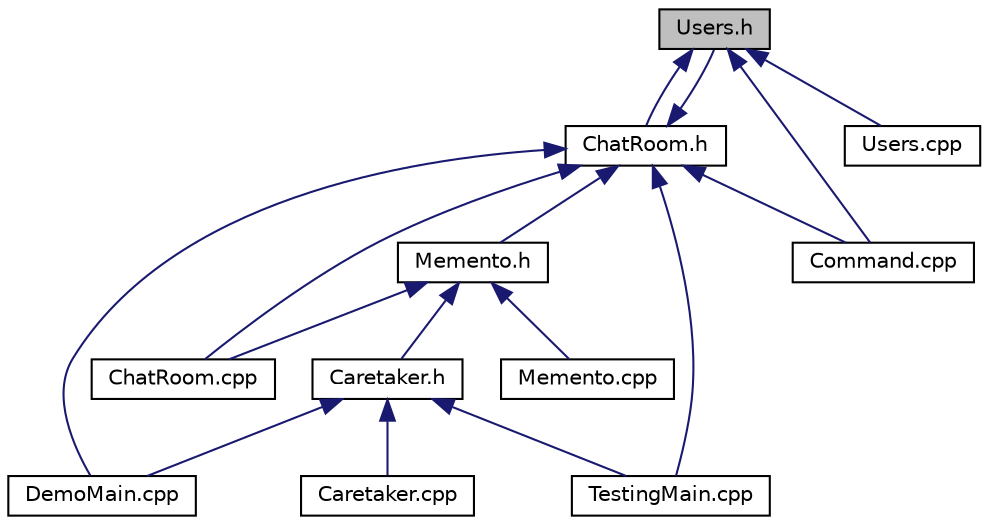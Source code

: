digraph "Users.h"
{
 // LATEX_PDF_SIZE
  edge [fontname="Helvetica",fontsize="10",labelfontname="Helvetica",labelfontsize="10"];
  node [fontname="Helvetica",fontsize="10",shape=record];
  Node1 [label="Users.h",height=0.2,width=0.4,color="black", fillcolor="grey75", style="filled", fontcolor="black",tooltip="User classes implementing different user types for the chat system."];
  Node1 -> Node2 [dir="back",color="midnightblue",fontsize="10",style="solid",fontname="Helvetica"];
  Node2 [label="ChatRoom.h",height=0.2,width=0.4,color="black", fillcolor="white", style="filled",URL="$ChatRoom_8h.html",tooltip="This file contains the declaration of the ChatRoom class and its derived classes CtrlCat and Dogorith..."];
  Node2 -> Node3 [dir="back",color="midnightblue",fontsize="10",style="solid",fontname="Helvetica"];
  Node3 [label="Memento.h",height=0.2,width=0.4,color="black", fillcolor="white", style="filled",URL="$Memento_8h.html",tooltip="Memento pattern implementation for state preservation."];
  Node3 -> Node4 [dir="back",color="midnightblue",fontsize="10",style="solid",fontname="Helvetica"];
  Node4 [label="Caretaker.h",height=0.2,width=0.4,color="black", fillcolor="white", style="filled",URL="$Caretaker_8h.html",tooltip="Definition of the Caretaker class for managing Memento objects."];
  Node4 -> Node5 [dir="back",color="midnightblue",fontsize="10",style="solid",fontname="Helvetica"];
  Node5 [label="Caretaker.cpp",height=0.2,width=0.4,color="black", fillcolor="white", style="filled",URL="$Caretaker_8cpp.html",tooltip=" "];
  Node4 -> Node6 [dir="back",color="midnightblue",fontsize="10",style="solid",fontname="Helvetica"];
  Node6 [label="DemoMain.cpp",height=0.2,width=0.4,color="black", fillcolor="white", style="filled",URL="$DemoMain_8cpp.html",tooltip=" "];
  Node4 -> Node7 [dir="back",color="midnightblue",fontsize="10",style="solid",fontname="Helvetica"];
  Node7 [label="TestingMain.cpp",height=0.2,width=0.4,color="black", fillcolor="white", style="filled",URL="$TestingMain_8cpp.html",tooltip=" "];
  Node3 -> Node8 [dir="back",color="midnightblue",fontsize="10",style="solid",fontname="Helvetica"];
  Node8 [label="ChatRoom.cpp",height=0.2,width=0.4,color="black", fillcolor="white", style="filled",URL="$ChatRoom_8cpp.html",tooltip=" "];
  Node3 -> Node9 [dir="back",color="midnightblue",fontsize="10",style="solid",fontname="Helvetica"];
  Node9 [label="Memento.cpp",height=0.2,width=0.4,color="black", fillcolor="white", style="filled",URL="$Memento_8cpp.html",tooltip=" "];
  Node2 -> Node1 [dir="back",color="midnightblue",fontsize="10",style="solid",fontname="Helvetica"];
  Node2 -> Node8 [dir="back",color="midnightblue",fontsize="10",style="solid",fontname="Helvetica"];
  Node2 -> Node10 [dir="back",color="midnightblue",fontsize="10",style="solid",fontname="Helvetica"];
  Node10 [label="Command.cpp",height=0.2,width=0.4,color="black", fillcolor="white", style="filled",URL="$Command_8cpp.html",tooltip=" "];
  Node2 -> Node6 [dir="back",color="midnightblue",fontsize="10",style="solid",fontname="Helvetica"];
  Node2 -> Node7 [dir="back",color="midnightblue",fontsize="10",style="solid",fontname="Helvetica"];
  Node1 -> Node10 [dir="back",color="midnightblue",fontsize="10",style="solid",fontname="Helvetica"];
  Node1 -> Node11 [dir="back",color="midnightblue",fontsize="10",style="solid",fontname="Helvetica"];
  Node11 [label="Users.cpp",height=0.2,width=0.4,color="black", fillcolor="white", style="filled",URL="$Users_8cpp.html",tooltip=" "];
}
